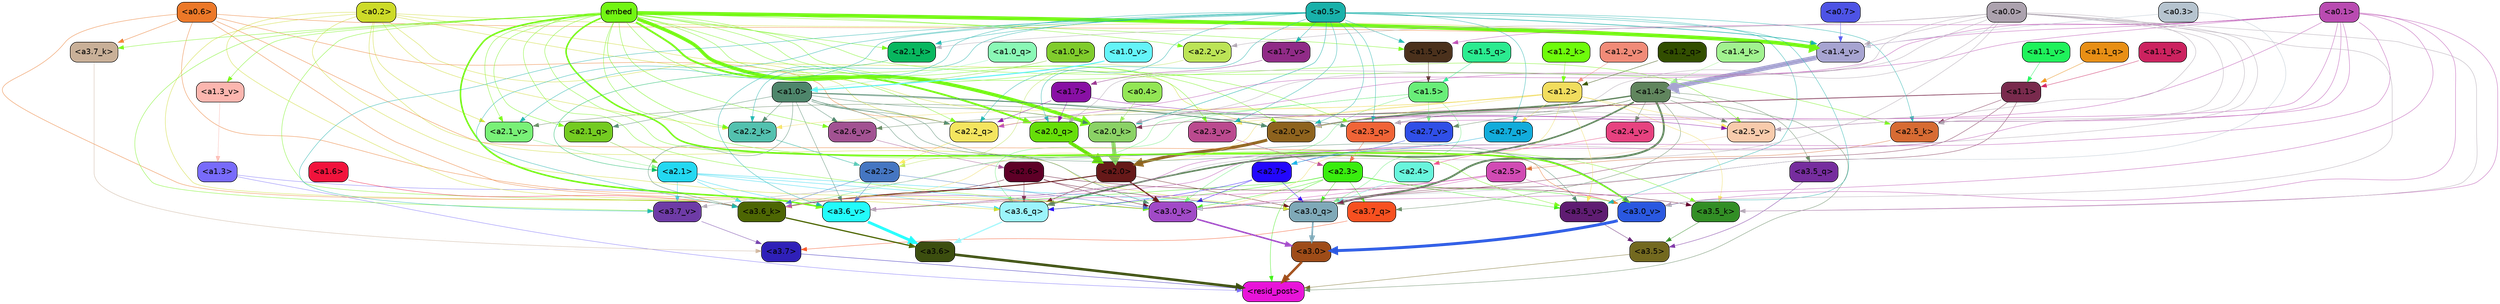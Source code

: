 strict digraph "" {
	graph [bgcolor=transparent,
		layout=dot,
		overlap=false,
		splines=true
	];
	"<a3.7>"	[color=black,
		fillcolor="#2f20b8",
		fontname=Helvetica,
		shape=box,
		style="filled, rounded"];
	"<resid_post>"	[color=black,
		fillcolor="#e814d9",
		fontname=Helvetica,
		shape=box,
		style="filled, rounded"];
	"<a3.7>" -> "<resid_post>"	[color="#2f20b8",
		penwidth=0.6239100098609924];
	"<a3.6>"	[color=black,
		fillcolor="#3c4e0f",
		fontname=Helvetica,
		shape=box,
		style="filled, rounded"];
	"<a3.6>" -> "<resid_post>"	[color="#3c4e0f",
		penwidth=4.569062113761902];
	"<a3.5>"	[color=black,
		fillcolor="#73691f",
		fontname=Helvetica,
		shape=box,
		style="filled, rounded"];
	"<a3.5>" -> "<resid_post>"	[color="#73691f",
		penwidth=0.6];
	"<a3.0>"	[color=black,
		fillcolor="#9e4c18",
		fontname=Helvetica,
		shape=box,
		style="filled, rounded"];
	"<a3.0>" -> "<resid_post>"	[color="#9e4c18",
		penwidth=4.283544182777405];
	"<a2.3>"	[color=black,
		fillcolor="#39ed0e",
		fontname=Helvetica,
		shape=box,
		style="filled, rounded"];
	"<a2.3>" -> "<resid_post>"	[color="#39ed0e",
		penwidth=0.6];
	"<a3.7_q>"	[color=black,
		fillcolor="#f75020",
		fontname=Helvetica,
		shape=box,
		style="filled, rounded"];
	"<a2.3>" -> "<a3.7_q>"	[color="#39ed0e",
		penwidth=0.6];
	"<a3.6_q>"	[color=black,
		fillcolor="#9bf4fb",
		fontname=Helvetica,
		shape=box,
		style="filled, rounded"];
	"<a2.3>" -> "<a3.6_q>"	[color="#39ed0e",
		penwidth=0.6];
	"<a3.0_q>"	[color=black,
		fillcolor="#7fa9b8",
		fontname=Helvetica,
		shape=box,
		style="filled, rounded"];
	"<a2.3>" -> "<a3.0_q>"	[color="#39ed0e",
		penwidth=0.6];
	"<a3.0_k>"	[color=black,
		fillcolor="#a14ac7",
		fontname=Helvetica,
		shape=box,
		style="filled, rounded"];
	"<a2.3>" -> "<a3.0_k>"	[color="#39ed0e",
		penwidth=0.6];
	"<a3.6_v>"	[color=black,
		fillcolor="#22fbfa",
		fontname=Helvetica,
		shape=box,
		style="filled, rounded"];
	"<a2.3>" -> "<a3.6_v>"	[color="#39ed0e",
		penwidth=0.6];
	"<a3.5_v>"	[color=black,
		fillcolor="#5f1c72",
		fontname=Helvetica,
		shape=box,
		style="filled, rounded"];
	"<a2.3>" -> "<a3.5_v>"	[color="#39ed0e",
		penwidth=0.6];
	"<a3.0_v>"	[color=black,
		fillcolor="#2a58e0",
		fontname=Helvetica,
		shape=box,
		style="filled, rounded"];
	"<a2.3>" -> "<a3.0_v>"	[color="#39ed0e",
		penwidth=0.6];
	"<a1.4>"	[color=black,
		fillcolor="#60855d",
		fontname=Helvetica,
		shape=box,
		style="filled, rounded"];
	"<a1.4>" -> "<resid_post>"	[color="#60855d",
		penwidth=0.6];
	"<a1.4>" -> "<a3.7_q>"	[color="#60855d",
		penwidth=0.6];
	"<a1.4>" -> "<a3.6_q>"	[color="#60855d",
		penwidth=2.7934007048606873];
	"<a3.5_q>"	[color=black,
		fillcolor="#762d9e",
		fontname=Helvetica,
		shape=box,
		style="filled, rounded"];
	"<a1.4>" -> "<a3.5_q>"	[color="#60855d",
		penwidth=0.6];
	"<a1.4>" -> "<a3.0_q>"	[color="#60855d",
		penwidth=3.340754985809326];
	"<a2.3_q>"	[color=black,
		fillcolor="#f06437",
		fontname=Helvetica,
		shape=box,
		style="filled, rounded"];
	"<a1.4>" -> "<a2.3_q>"	[color="#60855d",
		penwidth=0.6];
	"<a2.7_v>"	[color=black,
		fillcolor="#304fe7",
		fontname=Helvetica,
		shape=box,
		style="filled, rounded"];
	"<a1.4>" -> "<a2.7_v>"	[color="#60855d",
		penwidth=0.6];
	"<a2.6_v>"	[color=black,
		fillcolor="#a25292",
		fontname=Helvetica,
		shape=box,
		style="filled, rounded"];
	"<a1.4>" -> "<a2.6_v>"	[color="#60855d",
		penwidth=0.6];
	"<a2.5_v>"	[color=black,
		fillcolor="#f8cbac",
		fontname=Helvetica,
		shape=box,
		style="filled, rounded"];
	"<a1.4>" -> "<a2.5_v>"	[color="#60855d",
		penwidth=0.6];
	"<a2.4_v>"	[color=black,
		fillcolor="#e74280",
		fontname=Helvetica,
		shape=box,
		style="filled, rounded"];
	"<a1.4>" -> "<a2.4_v>"	[color="#60855d",
		penwidth=0.6];
	"<a2.1_v>"	[color=black,
		fillcolor="#79f177",
		fontname=Helvetica,
		shape=box,
		style="filled, rounded"];
	"<a1.4>" -> "<a2.1_v>"	[color="#60855d",
		penwidth=0.6];
	"<a2.0_v>"	[color=black,
		fillcolor="#8e631e",
		fontname=Helvetica,
		shape=box,
		style="filled, rounded"];
	"<a1.4>" -> "<a2.0_v>"	[color="#60855d",
		penwidth=2.268759250640869];
	"<a1.3>"	[color=black,
		fillcolor="#786bfb",
		fontname=Helvetica,
		shape=box,
		style="filled, rounded"];
	"<a1.3>" -> "<resid_post>"	[color="#786bfb",
		penwidth=0.6];
	"<a1.3>" -> "<a3.6_v>"	[color="#786bfb",
		penwidth=0.6];
	"<a3.7_q>" -> "<a3.7>"	[color="#f75020",
		penwidth=0.6];
	"<a3.6_q>" -> "<a3.6>"	[color="#9bf4fb",
		penwidth=2.0347584784030914];
	"<a3.5_q>" -> "<a3.5>"	[color="#762d9e",
		penwidth=0.6];
	"<a3.0_q>" -> "<a3.0>"	[color="#7fa9b8",
		penwidth=2.8635367155075073];
	"<a3.7_k>"	[color=black,
		fillcolor="#c9b098",
		fontname=Helvetica,
		shape=box,
		style="filled, rounded"];
	"<a3.7_k>" -> "<a3.7>"	[color="#c9b098",
		penwidth=0.6];
	"<a3.6_k>"	[color=black,
		fillcolor="#4d6603",
		fontname=Helvetica,
		shape=box,
		style="filled, rounded"];
	"<a3.6_k>" -> "<a3.6>"	[color="#4d6603",
		penwidth=2.1760786175727844];
	"<a3.5_k>"	[color=black,
		fillcolor="#328e25",
		fontname=Helvetica,
		shape=box,
		style="filled, rounded"];
	"<a3.5_k>" -> "<a3.5>"	[color="#328e25",
		penwidth=0.6];
	"<a3.0_k>" -> "<a3.0>"	[color="#a14ac7",
		penwidth=2.632905662059784];
	"<a3.7_v>"	[color=black,
		fillcolor="#6e3ba6",
		fontname=Helvetica,
		shape=box,
		style="filled, rounded"];
	"<a3.7_v>" -> "<a3.7>"	[color="#6e3ba6",
		penwidth=0.6];
	"<a3.6_v>" -> "<a3.6>"	[color="#22fbfa",
		penwidth=4.981305837631226];
	"<a3.5_v>" -> "<a3.5>"	[color="#5f1c72",
		penwidth=0.6];
	"<a3.0_v>" -> "<a3.0>"	[color="#2a58e0",
		penwidth=5.168330669403076];
	"<a2.7>"	[color=black,
		fillcolor="#2307fc",
		fontname=Helvetica,
		shape=box,
		style="filled, rounded"];
	"<a2.7>" -> "<a3.6_q>"	[color="#2307fc",
		penwidth=0.6];
	"<a2.7>" -> "<a3.0_q>"	[color="#2307fc",
		penwidth=0.6];
	"<a2.7>" -> "<a3.0_k>"	[color="#2307fc",
		penwidth=0.6];
	"<a2.6>"	[color=black,
		fillcolor="#5e0027",
		fontname=Helvetica,
		shape=box,
		style="filled, rounded"];
	"<a2.6>" -> "<a3.6_q>"	[color="#5e0027",
		penwidth=0.6];
	"<a2.6>" -> "<a3.0_q>"	[color="#5e0027",
		penwidth=0.6];
	"<a2.6>" -> "<a3.6_k>"	[color="#5e0027",
		penwidth=0.6];
	"<a2.6>" -> "<a3.5_k>"	[color="#5e0027",
		penwidth=0.6];
	"<a2.6>" -> "<a3.0_k>"	[color="#5e0027",
		penwidth=0.6];
	"<a2.1>"	[color=black,
		fillcolor="#23d8f2",
		fontname=Helvetica,
		shape=box,
		style="filled, rounded"];
	"<a2.1>" -> "<a3.6_q>"	[color="#23d8f2",
		penwidth=0.6];
	"<a2.1>" -> "<a3.0_q>"	[color="#23d8f2",
		penwidth=0.6];
	"<a2.1>" -> "<a3.6_k>"	[color="#23d8f2",
		penwidth=0.6];
	"<a2.1>" -> "<a3.0_k>"	[color="#23d8f2",
		penwidth=0.6];
	"<a2.1>" -> "<a3.7_v>"	[color="#23d8f2",
		penwidth=0.6];
	"<a2.1>" -> "<a3.6_v>"	[color="#23d8f2",
		penwidth=0.6];
	"<a2.0>"	[color=black,
		fillcolor="#661919",
		fontname=Helvetica,
		shape=box,
		style="filled, rounded"];
	"<a2.0>" -> "<a3.6_q>"	[color="#661919",
		penwidth=0.6];
	"<a2.0>" -> "<a3.0_q>"	[color="#661919",
		penwidth=0.6];
	"<a2.0>" -> "<a3.6_k>"	[color="#661919",
		penwidth=1.6382827460765839];
	"<a2.0>" -> "<a3.0_k>"	[color="#661919",
		penwidth=2.161143198609352];
	"<a1.5>"	[color=black,
		fillcolor="#69ee79",
		fontname=Helvetica,
		shape=box,
		style="filled, rounded"];
	"<a1.5>" -> "<a3.6_q>"	[color="#69ee79",
		penwidth=0.6];
	"<a1.5>" -> "<a3.0_q>"	[color="#69ee79",
		penwidth=0.6];
	"<a1.5>" -> "<a3.6_k>"	[color="#69ee79",
		penwidth=0.6];
	"<a1.5>" -> "<a3.0_k>"	[color="#69ee79",
		penwidth=0.6];
	"<a1.5>" -> "<a2.7_v>"	[color="#69ee79",
		penwidth=0.6];
	"<a0.2>"	[color=black,
		fillcolor="#cddb28",
		fontname=Helvetica,
		shape=box,
		style="filled, rounded"];
	"<a0.2>" -> "<a3.6_q>"	[color="#cddb28",
		penwidth=0.6];
	"<a0.2>" -> "<a3.0_q>"	[color="#cddb28",
		penwidth=0.6];
	"<a0.2>" -> "<a3.6_k>"	[color="#cddb28",
		penwidth=0.6];
	"<a0.2>" -> "<a3.0_k>"	[color="#cddb28",
		penwidth=0.6];
	"<a2.2_q>"	[color=black,
		fillcolor="#f4e55f",
		fontname=Helvetica,
		shape=box,
		style="filled, rounded"];
	"<a0.2>" -> "<a2.2_q>"	[color="#cddb28",
		penwidth=0.6];
	"<a2.2_k>"	[color=black,
		fillcolor="#53c1af",
		fontname=Helvetica,
		shape=box,
		style="filled, rounded"];
	"<a0.2>" -> "<a2.2_k>"	[color="#cddb28",
		penwidth=0.6];
	"<a2.0_k>"	[color=black,
		fillcolor="#8bd266",
		fontname=Helvetica,
		shape=box,
		style="filled, rounded"];
	"<a0.2>" -> "<a2.0_k>"	[color="#cddb28",
		penwidth=0.6];
	"<a0.2>" -> "<a2.1_v>"	[color="#cddb28",
		penwidth=0.6];
	"<a0.2>" -> "<a2.0_v>"	[color="#cddb28",
		penwidth=0.6];
	"<a1.4_v>"	[color=black,
		fillcolor="#a7a4d1",
		fontname=Helvetica,
		shape=box,
		style="filled, rounded"];
	"<a0.2>" -> "<a1.4_v>"	[color="#cddb28",
		penwidth=0.6];
	"<a2.5>"	[color=black,
		fillcolor="#d14bb4",
		fontname=Helvetica,
		shape=box,
		style="filled, rounded"];
	"<a2.5>" -> "<a3.0_q>"	[color="#d14bb4",
		penwidth=0.6];
	"<a2.5>" -> "<a3.0_k>"	[color="#d14bb4",
		penwidth=0.6];
	"<a2.5>" -> "<a3.6_v>"	[color="#d14bb4",
		penwidth=0.6];
	"<a2.5>" -> "<a3.0_v>"	[color="#d14bb4",
		penwidth=0.6];
	"<a2.4>"	[color=black,
		fillcolor="#68f5dc",
		fontname=Helvetica,
		shape=box,
		style="filled, rounded"];
	"<a2.4>" -> "<a3.0_q>"	[color="#68f5dc",
		penwidth=0.6];
	"<a1.1>"	[color=black,
		fillcolor="#792a4d",
		fontname=Helvetica,
		shape=box,
		style="filled, rounded"];
	"<a1.1>" -> "<a3.0_q>"	[color="#792a4d",
		penwidth=0.6];
	"<a1.1>" -> "<a3.0_k>"	[color="#792a4d",
		penwidth=0.6];
	"<a2.5_k>"	[color=black,
		fillcolor="#d76b33",
		fontname=Helvetica,
		shape=box,
		style="filled, rounded"];
	"<a1.1>" -> "<a2.5_k>"	[color="#792a4d",
		penwidth=0.6];
	"<a1.1>" -> "<a2.0_k>"	[color="#792a4d",
		penwidth=0.6];
	"<a1.1>" -> "<a2.0_v>"	[color="#792a4d",
		penwidth=0.6];
	"<a0.6>"	[color=black,
		fillcolor="#ec7828",
		fontname=Helvetica,
		shape=box,
		style="filled, rounded"];
	"<a0.6>" -> "<a3.7_k>"	[color="#ec7828",
		penwidth=0.6];
	"<a0.6>" -> "<a3.6_k>"	[color="#ec7828",
		penwidth=0.6];
	"<a0.6>" -> "<a3.0_k>"	[color="#ec7828",
		penwidth=0.6];
	"<a0.6>" -> "<a3.6_v>"	[color="#ec7828",
		penwidth=0.6];
	"<a0.6>" -> "<a3.0_v>"	[color="#ec7828",
		penwidth=0.6];
	"<a0.6>" -> "<a2.2_q>"	[color="#ec7828",
		penwidth=0.6];
	"<a0.6>" -> "<a1.4_v>"	[color="#ec7828",
		penwidth=0.6];
	embed	[color=black,
		fillcolor="#72f513",
		fontname=Helvetica,
		shape=box,
		style="filled, rounded"];
	embed -> "<a3.7_k>"	[color="#72f513",
		penwidth=0.6];
	embed -> "<a3.6_k>"	[color="#72f513",
		penwidth=0.6];
	embed -> "<a3.5_k>"	[color="#72f513",
		penwidth=0.6];
	embed -> "<a3.0_k>"	[color="#72f513",
		penwidth=0.6];
	embed -> "<a3.7_v>"	[color="#72f513",
		penwidth=0.6];
	embed -> "<a3.6_v>"	[color="#72f513",
		penwidth=2.7825746536254883];
	embed -> "<a3.5_v>"	[color="#72f513",
		penwidth=0.6];
	embed -> "<a3.0_v>"	[color="#72f513",
		penwidth=2.6950180530548096];
	embed -> "<a2.3_q>"	[color="#72f513",
		penwidth=0.6];
	embed -> "<a2.2_q>"	[color="#72f513",
		penwidth=0.6];
	"<a2.1_q>"	[color=black,
		fillcolor="#74cb21",
		fontname=Helvetica,
		shape=box,
		style="filled, rounded"];
	embed -> "<a2.1_q>"	[color="#72f513",
		penwidth=0.6];
	"<a2.0_q>"	[color=black,
		fillcolor="#66de09",
		fontname=Helvetica,
		shape=box,
		style="filled, rounded"];
	embed -> "<a2.0_q>"	[color="#72f513",
		penwidth=3.305941343307495];
	embed -> "<a2.5_k>"	[color="#72f513",
		penwidth=0.6];
	embed -> "<a2.2_k>"	[color="#72f513",
		penwidth=0.6698317527770996];
	"<a2.1_k>"	[color=black,
		fillcolor="#08b75f",
		fontname=Helvetica,
		shape=box,
		style="filled, rounded"];
	embed -> "<a2.1_k>"	[color="#72f513",
		penwidth=0.6];
	embed -> "<a2.0_k>"	[color="#72f513",
		penwidth=6.12570995092392];
	embed -> "<a2.6_v>"	[color="#72f513",
		penwidth=0.6];
	embed -> "<a2.5_v>"	[color="#72f513",
		penwidth=0.6];
	"<a2.3_v>"	[color=black,
		fillcolor="#bb4a8f",
		fontname=Helvetica,
		shape=box,
		style="filled, rounded"];
	embed -> "<a2.3_v>"	[color="#72f513",
		penwidth=0.6];
	"<a2.2_v>"	[color=black,
		fillcolor="#bce456",
		fontname=Helvetica,
		shape=box,
		style="filled, rounded"];
	embed -> "<a2.2_v>"	[color="#72f513",
		penwidth=0.6];
	embed -> "<a2.1_v>"	[color="#72f513",
		penwidth=0.6];
	embed -> "<a2.0_v>"	[color="#72f513",
		penwidth=0.6];
	"<a1.5_v>"	[color=black,
		fillcolor="#4b311c",
		fontname=Helvetica,
		shape=box,
		style="filled, rounded"];
	embed -> "<a1.5_v>"	[color="#72f513",
		penwidth=0.6];
	embed -> "<a1.4_v>"	[color="#72f513",
		penwidth=6.590077131986618];
	"<a1.3_v>"	[color=black,
		fillcolor="#fcb6af",
		fontname=Helvetica,
		shape=box,
		style="filled, rounded"];
	embed -> "<a1.3_v>"	[color="#72f513",
		penwidth=0.6];
	"<a2.2>"	[color=black,
		fillcolor="#4576c2",
		fontname=Helvetica,
		shape=box,
		style="filled, rounded"];
	"<a2.2>" -> "<a3.6_k>"	[color="#4576c2",
		penwidth=0.6];
	"<a2.2>" -> "<a3.0_k>"	[color="#4576c2",
		penwidth=0.6];
	"<a2.2>" -> "<a3.6_v>"	[color="#4576c2",
		penwidth=0.6];
	"<a1.6>"	[color=black,
		fillcolor="#f1133c",
		fontname=Helvetica,
		shape=box,
		style="filled, rounded"];
	"<a1.6>" -> "<a3.6_k>"	[color="#f1133c",
		penwidth=0.6];
	"<a1.2>"	[color=black,
		fillcolor="#f1dd5e",
		fontname=Helvetica,
		shape=box,
		style="filled, rounded"];
	"<a1.2>" -> "<a3.6_k>"	[color="#f1dd5e",
		penwidth=0.6];
	"<a1.2>" -> "<a3.5_k>"	[color="#f1dd5e",
		penwidth=0.6];
	"<a1.2>" -> "<a3.0_k>"	[color="#f1dd5e",
		penwidth=0.6];
	"<a1.2>" -> "<a3.5_v>"	[color="#f1dd5e",
		penwidth=0.6];
	"<a2.7_q>"	[color=black,
		fillcolor="#12acdb",
		fontname=Helvetica,
		shape=box,
		style="filled, rounded"];
	"<a1.2>" -> "<a2.7_q>"	[color="#f1dd5e",
		penwidth=0.6];
	"<a1.2>" -> "<a2.2_q>"	[color="#f1dd5e",
		penwidth=0.6];
	"<a1.2>" -> "<a2.2_k>"	[color="#f1dd5e",
		penwidth=0.6];
	"<a1.2>" -> "<a2.5_v>"	[color="#f1dd5e",
		penwidth=0.6];
	"<a1.2>" -> "<a2.3_v>"	[color="#f1dd5e",
		penwidth=0.6];
	"<a1.2>" -> "<a2.0_v>"	[color="#f1dd5e",
		penwidth=0.6];
	"<a1.0>"	[color=black,
		fillcolor="#4e866b",
		fontname=Helvetica,
		shape=box,
		style="filled, rounded"];
	"<a1.0>" -> "<a3.6_k>"	[color="#4e866b",
		penwidth=0.6];
	"<a1.0>" -> "<a3.0_k>"	[color="#4e866b",
		penwidth=0.6];
	"<a1.0>" -> "<a3.6_v>"	[color="#4e866b",
		penwidth=0.6];
	"<a1.0>" -> "<a3.5_v>"	[color="#4e866b",
		penwidth=0.6];
	"<a1.0>" -> "<a3.0_v>"	[color="#4e866b",
		penwidth=0.6];
	"<a1.0>" -> "<a2.3_q>"	[color="#4e866b",
		penwidth=0.6];
	"<a1.0>" -> "<a2.2_q>"	[color="#4e866b",
		penwidth=0.6];
	"<a1.0>" -> "<a2.1_q>"	[color="#4e866b",
		penwidth=0.6];
	"<a1.0>" -> "<a2.2_k>"	[color="#4e866b",
		penwidth=0.6];
	"<a1.0>" -> "<a2.0_k>"	[color="#4e866b",
		penwidth=0.6];
	"<a1.0>" -> "<a2.6_v>"	[color="#4e866b",
		penwidth=0.6];
	"<a1.0>" -> "<a2.0_v>"	[color="#4e866b",
		penwidth=1.2213096618652344];
	"<a0.5>"	[color=black,
		fillcolor="#19b1aa",
		fontname=Helvetica,
		shape=box,
		style="filled, rounded"];
	"<a0.5>" -> "<a3.6_k>"	[color="#19b1aa",
		penwidth=0.6];
	"<a0.5>" -> "<a3.7_v>"	[color="#19b1aa",
		penwidth=0.6];
	"<a0.5>" -> "<a3.6_v>"	[color="#19b1aa",
		penwidth=0.6];
	"<a0.5>" -> "<a3.5_v>"	[color="#19b1aa",
		penwidth=0.6];
	"<a0.5>" -> "<a3.0_v>"	[color="#19b1aa",
		penwidth=0.6];
	"<a0.5>" -> "<a2.7_q>"	[color="#19b1aa",
		penwidth=0.6];
	"<a0.5>" -> "<a2.3_q>"	[color="#19b1aa",
		penwidth=0.6];
	"<a0.5>" -> "<a2.2_q>"	[color="#19b1aa",
		penwidth=0.6];
	"<a0.5>" -> "<a2.0_q>"	[color="#19b1aa",
		penwidth=0.6];
	"<a0.5>" -> "<a2.5_k>"	[color="#19b1aa",
		penwidth=0.6];
	"<a0.5>" -> "<a2.2_k>"	[color="#19b1aa",
		penwidth=0.6];
	"<a0.5>" -> "<a2.1_k>"	[color="#19b1aa",
		penwidth=0.6];
	"<a0.5>" -> "<a2.0_k>"	[color="#19b1aa",
		penwidth=0.6900839805603027];
	"<a0.5>" -> "<a2.3_v>"	[color="#19b1aa",
		penwidth=0.6];
	"<a0.5>" -> "<a2.1_v>"	[color="#19b1aa",
		penwidth=0.6];
	"<a0.5>" -> "<a2.0_v>"	[color="#19b1aa",
		penwidth=0.6];
	"<a1.7_v>"	[color=black,
		fillcolor="#902b87",
		fontname=Helvetica,
		shape=box,
		style="filled, rounded"];
	"<a0.5>" -> "<a1.7_v>"	[color="#19b1aa",
		penwidth=0.6];
	"<a0.5>" -> "<a1.5_v>"	[color="#19b1aa",
		penwidth=0.6];
	"<a0.5>" -> "<a1.4_v>"	[color="#19b1aa",
		penwidth=0.9985027313232422];
	"<a0.1>"	[color=black,
		fillcolor="#b94bb1",
		fontname=Helvetica,
		shape=box,
		style="filled, rounded"];
	"<a0.1>" -> "<a3.6_k>"	[color="#b94bb1",
		penwidth=0.6];
	"<a0.1>" -> "<a3.5_k>"	[color="#b94bb1",
		penwidth=0.6];
	"<a0.1>" -> "<a3.0_k>"	[color="#b94bb1",
		penwidth=0.6];
	"<a0.1>" -> "<a3.6_v>"	[color="#b94bb1",
		penwidth=0.6];
	"<a0.1>" -> "<a3.0_v>"	[color="#b94bb1",
		penwidth=0.6];
	"<a0.1>" -> "<a2.3_q>"	[color="#b94bb1",
		penwidth=0.6];
	"<a0.1>" -> "<a2.2_q>"	[color="#b94bb1",
		penwidth=0.6];
	"<a0.1>" -> "<a2.0_k>"	[color="#b94bb1",
		penwidth=0.6];
	"<a0.1>" -> "<a2.5_v>"	[color="#b94bb1",
		penwidth=0.6];
	"<a0.1>" -> "<a2.0_v>"	[color="#b94bb1",
		penwidth=0.6];
	"<a0.1>" -> "<a1.5_v>"	[color="#b94bb1",
		penwidth=0.6];
	"<a0.1>" -> "<a1.4_v>"	[color="#b94bb1",
		penwidth=0.6];
	"<a0.0>"	[color=black,
		fillcolor="#aca2ae",
		fontname=Helvetica,
		shape=box,
		style="filled, rounded"];
	"<a0.0>" -> "<a3.5_k>"	[color="#aca2ae",
		penwidth=0.6];
	"<a0.0>" -> "<a3.7_v>"	[color="#aca2ae",
		penwidth=0.6];
	"<a0.0>" -> "<a3.6_v>"	[color="#aca2ae",
		penwidth=0.6];
	"<a0.0>" -> "<a3.0_v>"	[color="#aca2ae",
		penwidth=0.6];
	"<a0.0>" -> "<a2.3_q>"	[color="#aca2ae",
		penwidth=0.6];
	"<a0.0>" -> "<a2.0_q>"	[color="#aca2ae",
		penwidth=0.6];
	"<a0.0>" -> "<a2.5_k>"	[color="#aca2ae",
		penwidth=0.6];
	"<a0.0>" -> "<a2.1_k>"	[color="#aca2ae",
		penwidth=0.6];
	"<a0.0>" -> "<a2.0_k>"	[color="#aca2ae",
		penwidth=0.6];
	"<a0.0>" -> "<a2.5_v>"	[color="#aca2ae",
		penwidth=0.6];
	"<a0.0>" -> "<a2.2_v>"	[color="#aca2ae",
		penwidth=0.6];
	"<a0.0>" -> "<a2.0_v>"	[color="#aca2ae",
		penwidth=0.6];
	"<a0.0>" -> "<a1.4_v>"	[color="#aca2ae",
		penwidth=0.6];
	"<a0.3>"	[color=black,
		fillcolor="#b6c4cf",
		fontname=Helvetica,
		shape=box,
		style="filled, rounded"];
	"<a0.3>" -> "<a3.0_k>"	[color="#b6c4cf",
		penwidth=0.6];
	"<a0.3>" -> "<a1.4_v>"	[color="#b6c4cf",
		penwidth=0.6];
	"<a2.7_q>" -> "<a2.7>"	[color="#12acdb",
		penwidth=0.6];
	"<a2.3_q>" -> "<a2.3>"	[color="#f06437",
		penwidth=0.6];
	"<a2.2_q>" -> "<a2.2>"	[color="#f4e55f",
		penwidth=0.7553567886352539];
	"<a2.1_q>" -> "<a2.1>"	[color="#74cb21",
		penwidth=0.6];
	"<a2.0_q>" -> "<a2.0>"	[color="#66de09",
		penwidth=6.256794691085815];
	"<a2.5_k>" -> "<a2.5>"	[color="#d76b33",
		penwidth=0.6];
	"<a2.2_k>" -> "<a2.2>"	[color="#53c1af",
		penwidth=0.8854708671569824];
	"<a2.1_k>" -> "<a2.1>"	[color="#08b75f",
		penwidth=0.6];
	"<a2.0_k>" -> "<a2.0>"	[color="#8bd266",
		penwidth=7.231504917144775];
	"<a2.7_v>" -> "<a2.7>"	[color="#304fe7",
		penwidth=0.6];
	"<a2.6_v>" -> "<a2.6>"	[color="#a25292",
		penwidth=0.6];
	"<a2.5_v>" -> "<a2.5>"	[color="#f8cbac",
		penwidth=0.6];
	"<a2.4_v>" -> "<a2.4>"	[color="#e74280",
		penwidth=0.6];
	"<a2.3_v>" -> "<a2.3>"	[color="#bb4a8f",
		penwidth=0.6];
	"<a2.2_v>" -> "<a2.2>"	[color="#bce456",
		penwidth=0.6];
	"<a2.1_v>" -> "<a2.1>"	[color="#79f177",
		penwidth=0.6];
	"<a2.0_v>" -> "<a2.0>"	[color="#8e631e",
		penwidth=5.231471925973892];
	"<a1.7>"	[color=black,
		fillcolor="#8810a4",
		fontname=Helvetica,
		shape=box,
		style="filled, rounded"];
	"<a1.7>" -> "<a2.2_q>"	[color="#8810a4",
		penwidth=0.6];
	"<a1.7>" -> "<a2.0_q>"	[color="#8810a4",
		penwidth=0.6];
	"<a1.7>" -> "<a2.5_v>"	[color="#8810a4",
		penwidth=0.6];
	"<a0.4>"	[color=black,
		fillcolor="#93e655",
		fontname=Helvetica,
		shape=box,
		style="filled, rounded"];
	"<a0.4>" -> "<a2.0_k>"	[color="#93e655",
		penwidth=0.6];
	"<a1.5_q>"	[color=black,
		fillcolor="#2beb90",
		fontname=Helvetica,
		shape=box,
		style="filled, rounded"];
	"<a1.5_q>" -> "<a1.5>"	[color="#2beb90",
		penwidth=0.6];
	"<a1.2_q>"	[color=black,
		fillcolor="#324e00",
		fontname=Helvetica,
		shape=box,
		style="filled, rounded"];
	"<a1.2_q>" -> "<a1.2>"	[color="#324e00",
		penwidth=0.6];
	"<a1.1_q>"	[color=black,
		fillcolor="#e88f15",
		fontname=Helvetica,
		shape=box,
		style="filled, rounded"];
	"<a1.1_q>" -> "<a1.1>"	[color="#e88f15",
		penwidth=0.6];
	"<a1.0_q>"	[color=black,
		fillcolor="#8af8b6",
		fontname=Helvetica,
		shape=box,
		style="filled, rounded"];
	"<a1.0_q>" -> "<a1.0>"	[color="#8af8b6",
		penwidth=0.6];
	"<a1.4_k>"	[color=black,
		fillcolor="#a1f28f",
		fontname=Helvetica,
		shape=box,
		style="filled, rounded"];
	"<a1.4_k>" -> "<a1.4>"	[color="#a1f28f",
		penwidth=0.6];
	"<a1.2_k>"	[color=black,
		fillcolor="#6efc0b",
		fontname=Helvetica,
		shape=box,
		style="filled, rounded"];
	"<a1.2_k>" -> "<a1.2>"	[color="#6efc0b",
		penwidth=0.6];
	"<a1.1_k>"	[color=black,
		fillcolor="#cc225f",
		fontname=Helvetica,
		shape=box,
		style="filled, rounded"];
	"<a1.1_k>" -> "<a1.1>"	[color="#cc225f",
		penwidth=0.6];
	"<a1.0_k>"	[color=black,
		fillcolor="#80cc2c",
		fontname=Helvetica,
		shape=box,
		style="filled, rounded"];
	"<a1.0_k>" -> "<a1.0>"	[color="#80cc2c",
		penwidth=0.6];
	"<a1.7_v>" -> "<a1.7>"	[color="#902b87",
		penwidth=0.6];
	"<a1.5_v>" -> "<a1.5>"	[color="#4b311c",
		penwidth=0.6];
	"<a1.4_v>" -> "<a1.4>"	[color="#a7a4d1",
		penwidth=8.36684274673462];
	"<a1.3_v>" -> "<a1.3>"	[color="#fcb6af",
		penwidth=0.6];
	"<a1.2_v>"	[color=black,
		fillcolor="#f18b78",
		fontname=Helvetica,
		shape=box,
		style="filled, rounded"];
	"<a1.2_v>" -> "<a1.2>"	[color="#f18b78",
		penwidth=0.6];
	"<a1.1_v>"	[color=black,
		fillcolor="#1ff25b",
		fontname=Helvetica,
		shape=box,
		style="filled, rounded"];
	"<a1.1_v>" -> "<a1.1>"	[color="#1ff25b",
		penwidth=0.6];
	"<a1.0_v>"	[color=black,
		fillcolor="#64f4f8",
		fontname=Helvetica,
		shape=box,
		style="filled, rounded"];
	"<a1.0_v>" -> "<a1.0>"	[color="#64f4f8",
		penwidth=1.9665732383728027];
	"<a0.7>"	[color=black,
		fillcolor="#4d53e5",
		fontname=Helvetica,
		shape=box,
		style="filled, rounded"];
	"<a0.7>" -> "<a1.4_v>"	[color="#4d53e5",
		penwidth=0.6];
}
